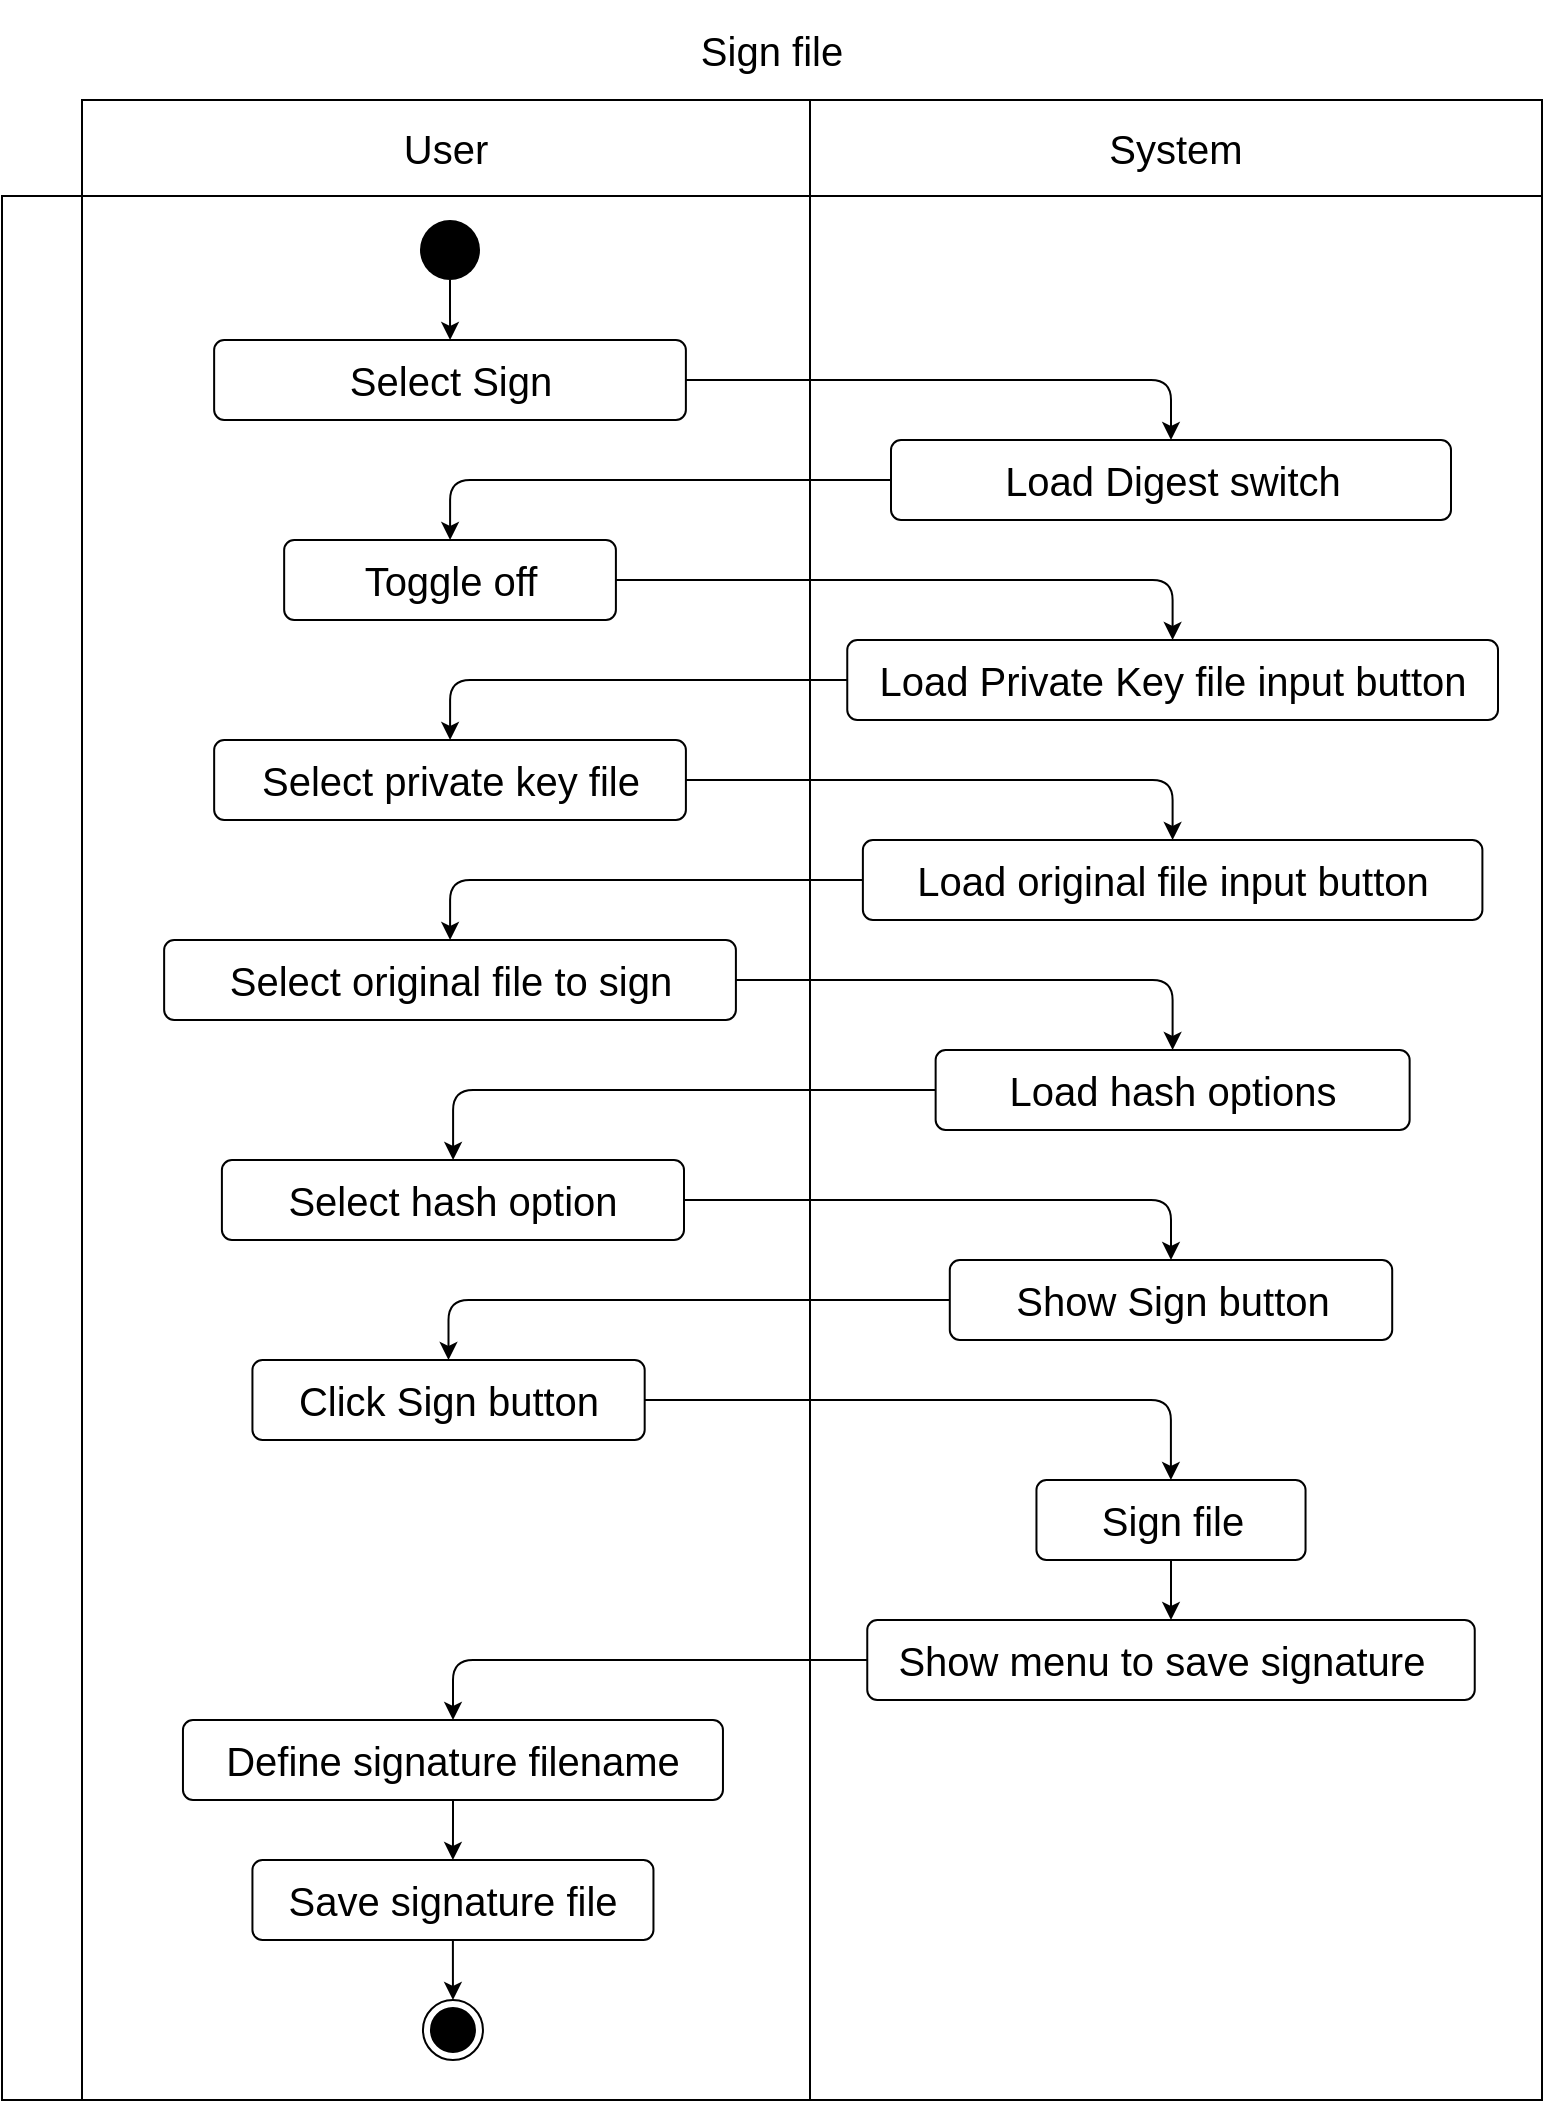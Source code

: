 <mxfile>
    <diagram id="S0ONuQezJMVLYbWS_PRb" name="Sign file">
        <mxGraphModel dx="750" dy="391" grid="1" gridSize="10" guides="1" tooltips="1" connect="1" arrows="1" fold="1" page="1" pageScale="1" pageWidth="827" pageHeight="1169" math="0" shadow="0">
            <root>
                <mxCell id="0"/>
                <mxCell id="1" parent="0"/>
                <mxCell id="2HTp7oejWxCe_oPyUhEQ-1" value="Sign file" style="shape=table;html=1;whiteSpace=wrap;startSize=50;container=1;collapsible=0;childLayout=tableLayout;fillColor=none;swimlaneFillColor=none;strokeColor=none;fontSize=20;" vertex="1" parent="1">
                    <mxGeometry x="29" y="40" width="770" height="1050.0" as="geometry"/>
                </mxCell>
                <mxCell id="2HTp7oejWxCe_oPyUhEQ-2" value="" style="shape=partialRectangle;html=1;whiteSpace=wrap;collapsible=0;dropTarget=0;pointerEvents=0;fillColor=none;top=0;left=0;bottom=0;right=0;points=[[0,0.5],[1,0.5]];portConstraint=eastwest;strokeColor=none;fontSize=20;" vertex="1" parent="2HTp7oejWxCe_oPyUhEQ-1">
                    <mxGeometry y="50" width="770" height="48" as="geometry"/>
                </mxCell>
                <mxCell id="2HTp7oejWxCe_oPyUhEQ-3" value="" style="shape=partialRectangle;html=1;whiteSpace=wrap;connectable=0;fillColor=none;top=1;left=1;bottom=1;right=1;overflow=hidden;strokeColor=none;fontSize=20;" vertex="1" parent="2HTp7oejWxCe_oPyUhEQ-2">
                    <mxGeometry width="40" height="48" as="geometry"/>
                </mxCell>
                <mxCell id="2HTp7oejWxCe_oPyUhEQ-4" value="User" style="shape=partialRectangle;html=1;whiteSpace=wrap;connectable=0;fillColor=none;top=1;left=1;bottom=1;right=1;overflow=hidden;fontSize=20;" vertex="1" parent="2HTp7oejWxCe_oPyUhEQ-2">
                    <mxGeometry x="40" width="364" height="48" as="geometry"/>
                </mxCell>
                <mxCell id="2HTp7oejWxCe_oPyUhEQ-5" value="System" style="shape=partialRectangle;html=1;whiteSpace=wrap;connectable=0;fillColor=none;top=1;left=1;bottom=1;right=1;overflow=hidden;fontSize=20;" vertex="1" parent="2HTp7oejWxCe_oPyUhEQ-2">
                    <mxGeometry x="404" width="366" height="48" as="geometry"/>
                </mxCell>
                <mxCell id="2HTp7oejWxCe_oPyUhEQ-6" value="" style="shape=partialRectangle;html=1;whiteSpace=wrap;collapsible=0;dropTarget=0;pointerEvents=0;fillColor=none;top=1;left=1;bottom=1;right=1;points=[[0,0.5],[1,0.5]];portConstraint=eastwest;fontSize=20;" vertex="1" parent="2HTp7oejWxCe_oPyUhEQ-1">
                    <mxGeometry y="98" width="770" height="952" as="geometry"/>
                </mxCell>
                <mxCell id="2HTp7oejWxCe_oPyUhEQ-7" value="" style="shape=partialRectangle;html=1;whiteSpace=wrap;connectable=0;fillColor=none;top=1;left=1;bottom=1;right=1;overflow=hidden;horizontal=0;fontSize=20;" vertex="1" parent="2HTp7oejWxCe_oPyUhEQ-6">
                    <mxGeometry width="40" height="952" as="geometry"/>
                </mxCell>
                <mxCell id="2HTp7oejWxCe_oPyUhEQ-8" value="" style="shape=partialRectangle;html=1;whiteSpace=wrap;connectable=0;fillColor=none;top=1;left=1;bottom=1;right=1;overflow=hidden;fontSize=20;" vertex="1" parent="2HTp7oejWxCe_oPyUhEQ-6">
                    <mxGeometry x="40" width="364" height="952" as="geometry"/>
                </mxCell>
                <mxCell id="2HTp7oejWxCe_oPyUhEQ-9" value="" style="shape=partialRectangle;html=1;whiteSpace=wrap;connectable=0;fillColor=none;top=1;left=1;bottom=1;right=1;overflow=hidden;fontSize=20;" vertex="1" parent="2HTp7oejWxCe_oPyUhEQ-6">
                    <mxGeometry x="404" width="366" height="952" as="geometry"/>
                </mxCell>
                <mxCell id="2HTp7oejWxCe_oPyUhEQ-10" style="edgeStyle=orthogonalEdgeStyle;html=1;fontSize=20;" edge="1" parent="1" source="2HTp7oejWxCe_oPyUhEQ-11" target="2HTp7oejWxCe_oPyUhEQ-13">
                    <mxGeometry relative="1" as="geometry"/>
                </mxCell>
                <mxCell id="2HTp7oejWxCe_oPyUhEQ-11" value="Select Sign" style="html=1;align=center;verticalAlign=middle;rounded=1;absoluteArcSize=1;arcSize=10;dashed=0;fontSize=20;" vertex="1" parent="1">
                    <mxGeometry x="135.07" y="210" width="235.87" height="40" as="geometry"/>
                </mxCell>
                <mxCell id="2HTp7oejWxCe_oPyUhEQ-12" style="edgeStyle=orthogonalEdgeStyle;html=1;fontSize=20;" edge="1" parent="1" source="2HTp7oejWxCe_oPyUhEQ-13" target="2HTp7oejWxCe_oPyUhEQ-15">
                    <mxGeometry relative="1" as="geometry"/>
                </mxCell>
                <mxCell id="2HTp7oejWxCe_oPyUhEQ-13" value="Load Digest switch" style="html=1;align=center;verticalAlign=middle;rounded=1;absoluteArcSize=1;arcSize=10;dashed=0;fontSize=20;" vertex="1" parent="1">
                    <mxGeometry x="473.5" y="260" width="280" height="40" as="geometry"/>
                </mxCell>
                <mxCell id="2HTp7oejWxCe_oPyUhEQ-14" style="edgeStyle=orthogonalEdgeStyle;html=1;" edge="1" parent="1" source="2HTp7oejWxCe_oPyUhEQ-15" target="2HTp7oejWxCe_oPyUhEQ-30">
                    <mxGeometry relative="1" as="geometry"/>
                </mxCell>
                <mxCell id="2HTp7oejWxCe_oPyUhEQ-15" value="Toggle off" style="html=1;align=center;verticalAlign=middle;rounded=1;absoluteArcSize=1;arcSize=10;dashed=0;fontSize=20;" vertex="1" parent="1">
                    <mxGeometry x="170.08" y="310" width="165.87" height="40" as="geometry"/>
                </mxCell>
                <mxCell id="2HTp7oejWxCe_oPyUhEQ-16" style="edgeStyle=orthogonalEdgeStyle;html=1;" edge="1" parent="1" source="2HTp7oejWxCe_oPyUhEQ-17" target="2HTp7oejWxCe_oPyUhEQ-19">
                    <mxGeometry relative="1" as="geometry"/>
                </mxCell>
                <mxCell id="2HTp7oejWxCe_oPyUhEQ-17" value="Load original file input button" style="html=1;align=center;verticalAlign=middle;rounded=1;absoluteArcSize=1;arcSize=10;dashed=0;fontSize=20;" vertex="1" parent="1">
                    <mxGeometry x="459.44" y="460" width="309.76" height="40" as="geometry"/>
                </mxCell>
                <mxCell id="2HTp7oejWxCe_oPyUhEQ-18" style="edgeStyle=orthogonalEdgeStyle;html=1;fontSize=20;" edge="1" parent="1" source="2HTp7oejWxCe_oPyUhEQ-19" target="2HTp7oejWxCe_oPyUhEQ-21">
                    <mxGeometry relative="1" as="geometry"/>
                </mxCell>
                <mxCell id="2HTp7oejWxCe_oPyUhEQ-19" value="Select original file to sign" style="html=1;align=center;verticalAlign=middle;rounded=1;absoluteArcSize=1;arcSize=10;dashed=0;fontSize=20;" vertex="1" parent="1">
                    <mxGeometry x="110.07" y="510" width="285.88" height="40" as="geometry"/>
                </mxCell>
                <mxCell id="2HTp7oejWxCe_oPyUhEQ-20" style="edgeStyle=orthogonalEdgeStyle;html=1;fontSize=20;" edge="1" parent="1" source="2HTp7oejWxCe_oPyUhEQ-21" target="2HTp7oejWxCe_oPyUhEQ-23">
                    <mxGeometry relative="1" as="geometry"/>
                </mxCell>
                <mxCell id="2HTp7oejWxCe_oPyUhEQ-21" value="Load hash options" style="html=1;align=center;verticalAlign=middle;rounded=1;absoluteArcSize=1;arcSize=10;dashed=0;fontSize=20;" vertex="1" parent="1">
                    <mxGeometry x="495.82" y="565" width="237" height="40" as="geometry"/>
                </mxCell>
                <mxCell id="2HTp7oejWxCe_oPyUhEQ-35" style="edgeStyle=orthogonalEdgeStyle;html=1;" edge="1" parent="1" source="2HTp7oejWxCe_oPyUhEQ-23" target="2HTp7oejWxCe_oPyUhEQ-34">
                    <mxGeometry relative="1" as="geometry"/>
                </mxCell>
                <mxCell id="2HTp7oejWxCe_oPyUhEQ-23" value="Select hash option" style="html=1;align=center;verticalAlign=middle;rounded=1;absoluteArcSize=1;arcSize=10;dashed=0;fontSize=20;" vertex="1" parent="1">
                    <mxGeometry x="138.95" y="620" width="231.05" height="40" as="geometry"/>
                </mxCell>
                <mxCell id="2HTp7oejWxCe_oPyUhEQ-24" style="edgeStyle=orthogonalEdgeStyle;html=1;fontSize=20;" edge="1" parent="1" source="2HTp7oejWxCe_oPyUhEQ-25" target="2HTp7oejWxCe_oPyUhEQ-28">
                    <mxGeometry relative="1" as="geometry">
                        <mxPoint x="253" y="780" as="targetPoint"/>
                    </mxGeometry>
                </mxCell>
                <mxCell id="2HTp7oejWxCe_oPyUhEQ-25" value="Save signature file" style="html=1;align=center;verticalAlign=middle;rounded=1;absoluteArcSize=1;arcSize=10;dashed=0;fontSize=20;" vertex="1" parent="1">
                    <mxGeometry x="154.22" y="970" width="200.51" height="40" as="geometry"/>
                </mxCell>
                <mxCell id="2HTp7oejWxCe_oPyUhEQ-26" style="edgeStyle=orthogonalEdgeStyle;html=1;fontSize=20;" edge="1" parent="1" source="2HTp7oejWxCe_oPyUhEQ-27" target="2HTp7oejWxCe_oPyUhEQ-11">
                    <mxGeometry relative="1" as="geometry"/>
                </mxCell>
                <mxCell id="2HTp7oejWxCe_oPyUhEQ-27" value="" style="ellipse;fillColor=#000000;strokeColor=none;fontSize=20;" vertex="1" parent="1">
                    <mxGeometry x="238" y="150" width="30" height="30" as="geometry"/>
                </mxCell>
                <mxCell id="2HTp7oejWxCe_oPyUhEQ-28" value="" style="ellipse;html=1;shape=endState;fillColor=#000000;strokeColor=#000000;fontSize=20;" vertex="1" parent="1">
                    <mxGeometry x="239.48" y="1040" width="30" height="30" as="geometry"/>
                </mxCell>
                <mxCell id="2HTp7oejWxCe_oPyUhEQ-29" style="edgeStyle=orthogonalEdgeStyle;html=1;" edge="1" parent="1" source="2HTp7oejWxCe_oPyUhEQ-30" target="2HTp7oejWxCe_oPyUhEQ-32">
                    <mxGeometry relative="1" as="geometry"/>
                </mxCell>
                <mxCell id="2HTp7oejWxCe_oPyUhEQ-30" value="Load Private Key file input button" style="html=1;align=center;verticalAlign=middle;rounded=1;absoluteArcSize=1;arcSize=10;dashed=0;fontSize=20;" vertex="1" parent="1">
                    <mxGeometry x="451.63" y="360" width="325.37" height="40" as="geometry"/>
                </mxCell>
                <mxCell id="2HTp7oejWxCe_oPyUhEQ-31" style="edgeStyle=orthogonalEdgeStyle;html=1;" edge="1" parent="1" source="2HTp7oejWxCe_oPyUhEQ-32" target="2HTp7oejWxCe_oPyUhEQ-17">
                    <mxGeometry relative="1" as="geometry"/>
                </mxCell>
                <mxCell id="2HTp7oejWxCe_oPyUhEQ-32" value="Select private key file" style="html=1;align=center;verticalAlign=middle;rounded=1;absoluteArcSize=1;arcSize=10;dashed=0;fontSize=20;" vertex="1" parent="1">
                    <mxGeometry x="135.08" y="410" width="235.87" height="40" as="geometry"/>
                </mxCell>
                <mxCell id="2HTp7oejWxCe_oPyUhEQ-37" style="edgeStyle=orthogonalEdgeStyle;html=1;" edge="1" parent="1" source="2HTp7oejWxCe_oPyUhEQ-34" target="2HTp7oejWxCe_oPyUhEQ-36">
                    <mxGeometry relative="1" as="geometry"/>
                </mxCell>
                <mxCell id="2HTp7oejWxCe_oPyUhEQ-34" value="Show Sign button" style="html=1;align=center;verticalAlign=middle;rounded=1;absoluteArcSize=1;arcSize=10;dashed=0;fontSize=20;" vertex="1" parent="1">
                    <mxGeometry x="502.9" y="670" width="221.2" height="40" as="geometry"/>
                </mxCell>
                <mxCell id="XYLOsNMyT7oge1Cqr6dG-4" style="edgeStyle=orthogonalEdgeStyle;html=1;" edge="1" parent="1" source="2HTp7oejWxCe_oPyUhEQ-36" target="XYLOsNMyT7oge1Cqr6dG-2">
                    <mxGeometry relative="1" as="geometry"/>
                </mxCell>
                <mxCell id="2HTp7oejWxCe_oPyUhEQ-36" value="Click Sign button" style="html=1;align=center;verticalAlign=middle;rounded=1;absoluteArcSize=1;arcSize=10;dashed=0;fontSize=20;" vertex="1" parent="1">
                    <mxGeometry x="154.22" y="720" width="196.12" height="40" as="geometry"/>
                </mxCell>
                <mxCell id="2HTp7oejWxCe_oPyUhEQ-42" style="edgeStyle=orthogonalEdgeStyle;html=1;" edge="1" parent="1" source="2HTp7oejWxCe_oPyUhEQ-38" target="2HTp7oejWxCe_oPyUhEQ-40">
                    <mxGeometry relative="1" as="geometry"/>
                </mxCell>
                <mxCell id="2HTp7oejWxCe_oPyUhEQ-38" value="Show menu to save signature&amp;nbsp;&amp;nbsp;" style="html=1;align=center;verticalAlign=middle;rounded=1;absoluteArcSize=1;arcSize=10;dashed=0;fontSize=20;" vertex="1" parent="1">
                    <mxGeometry x="461.63" y="850" width="303.74" height="40" as="geometry"/>
                </mxCell>
                <mxCell id="2HTp7oejWxCe_oPyUhEQ-43" style="edgeStyle=orthogonalEdgeStyle;html=1;" edge="1" parent="1" source="2HTp7oejWxCe_oPyUhEQ-40" target="2HTp7oejWxCe_oPyUhEQ-25">
                    <mxGeometry relative="1" as="geometry"/>
                </mxCell>
                <mxCell id="2HTp7oejWxCe_oPyUhEQ-40" value="Define signature filename" style="html=1;align=center;verticalAlign=middle;rounded=1;absoluteArcSize=1;arcSize=10;dashed=0;fontSize=20;" vertex="1" parent="1">
                    <mxGeometry x="119.48" y="900" width="270" height="40" as="geometry"/>
                </mxCell>
                <mxCell id="XYLOsNMyT7oge1Cqr6dG-5" style="edgeStyle=orthogonalEdgeStyle;html=1;" edge="1" parent="1" source="XYLOsNMyT7oge1Cqr6dG-2" target="2HTp7oejWxCe_oPyUhEQ-38">
                    <mxGeometry relative="1" as="geometry"/>
                </mxCell>
                <mxCell id="XYLOsNMyT7oge1Cqr6dG-2" value="Sign file" style="html=1;align=center;verticalAlign=middle;rounded=1;absoluteArcSize=1;arcSize=10;dashed=0;fontSize=20;" vertex="1" parent="1">
                    <mxGeometry x="546.23" y="780" width="134.54" height="40" as="geometry"/>
                </mxCell>
            </root>
        </mxGraphModel>
    </diagram>
    <diagram id="FvWnf0cKbcyvASx1ReAd" name="Sign digest">
        <mxGraphModel dx="750" dy="391" grid="1" gridSize="10" guides="1" tooltips="1" connect="1" arrows="1" fold="1" page="1" pageScale="1" pageWidth="827" pageHeight="1169" math="0" shadow="0">
            <root>
                <mxCell id="2vuRd4pGYxGdARdQ5-iD-0"/>
                <mxCell id="2vuRd4pGYxGdARdQ5-iD-1" parent="2vuRd4pGYxGdARdQ5-iD-0"/>
                <mxCell id="bgFmFHcLib7zpw4xfmfq-0" value="Sign digest" style="shape=table;html=1;whiteSpace=wrap;startSize=50;container=1;collapsible=0;childLayout=tableLayout;fillColor=none;swimlaneFillColor=none;strokeColor=none;fontSize=20;" vertex="1" parent="2vuRd4pGYxGdARdQ5-iD-1">
                    <mxGeometry x="29" y="40" width="770" height="1050" as="geometry"/>
                </mxCell>
                <mxCell id="bgFmFHcLib7zpw4xfmfq-1" value="" style="shape=partialRectangle;html=1;whiteSpace=wrap;collapsible=0;dropTarget=0;pointerEvents=0;fillColor=none;top=0;left=0;bottom=0;right=0;points=[[0,0.5],[1,0.5]];portConstraint=eastwest;strokeColor=none;fontSize=20;" vertex="1" parent="bgFmFHcLib7zpw4xfmfq-0">
                    <mxGeometry y="50" width="770" height="48" as="geometry"/>
                </mxCell>
                <mxCell id="bgFmFHcLib7zpw4xfmfq-2" value="" style="shape=partialRectangle;html=1;whiteSpace=wrap;connectable=0;fillColor=none;top=1;left=1;bottom=1;right=1;overflow=hidden;strokeColor=none;fontSize=20;" vertex="1" parent="bgFmFHcLib7zpw4xfmfq-1">
                    <mxGeometry width="40" height="48" as="geometry"/>
                </mxCell>
                <mxCell id="bgFmFHcLib7zpw4xfmfq-3" value="User" style="shape=partialRectangle;html=1;whiteSpace=wrap;connectable=0;fillColor=none;top=1;left=1;bottom=1;right=1;overflow=hidden;fontSize=20;" vertex="1" parent="bgFmFHcLib7zpw4xfmfq-1">
                    <mxGeometry x="40" width="364" height="48" as="geometry"/>
                </mxCell>
                <mxCell id="bgFmFHcLib7zpw4xfmfq-4" value="System" style="shape=partialRectangle;html=1;whiteSpace=wrap;connectable=0;fillColor=none;top=1;left=1;bottom=1;right=1;overflow=hidden;fontSize=20;" vertex="1" parent="bgFmFHcLib7zpw4xfmfq-1">
                    <mxGeometry x="404" width="366" height="48" as="geometry"/>
                </mxCell>
                <mxCell id="bgFmFHcLib7zpw4xfmfq-5" value="" style="shape=partialRectangle;html=1;whiteSpace=wrap;collapsible=0;dropTarget=0;pointerEvents=0;fillColor=none;top=1;left=1;bottom=1;right=1;points=[[0,0.5],[1,0.5]];portConstraint=eastwest;fontSize=20;" vertex="1" parent="bgFmFHcLib7zpw4xfmfq-0">
                    <mxGeometry y="98" width="770" height="952" as="geometry"/>
                </mxCell>
                <mxCell id="bgFmFHcLib7zpw4xfmfq-6" value="" style="shape=partialRectangle;html=1;whiteSpace=wrap;connectable=0;fillColor=none;top=1;left=1;bottom=1;right=1;overflow=hidden;horizontal=0;fontSize=20;" vertex="1" parent="bgFmFHcLib7zpw4xfmfq-5">
                    <mxGeometry width="40" height="952" as="geometry"/>
                </mxCell>
                <mxCell id="bgFmFHcLib7zpw4xfmfq-7" value="" style="shape=partialRectangle;html=1;whiteSpace=wrap;connectable=0;fillColor=none;top=1;left=1;bottom=1;right=1;overflow=hidden;fontSize=20;" vertex="1" parent="bgFmFHcLib7zpw4xfmfq-5">
                    <mxGeometry x="40" width="364" height="952" as="geometry"/>
                </mxCell>
                <mxCell id="bgFmFHcLib7zpw4xfmfq-8" value="" style="shape=partialRectangle;html=1;whiteSpace=wrap;connectable=0;fillColor=none;top=1;left=1;bottom=1;right=1;overflow=hidden;fontSize=20;" vertex="1" parent="bgFmFHcLib7zpw4xfmfq-5">
                    <mxGeometry x="404" width="366" height="952" as="geometry"/>
                </mxCell>
                <mxCell id="bgFmFHcLib7zpw4xfmfq-9" style="edgeStyle=orthogonalEdgeStyle;html=1;fontSize=20;" edge="1" parent="2vuRd4pGYxGdARdQ5-iD-1" source="bgFmFHcLib7zpw4xfmfq-10" target="bgFmFHcLib7zpw4xfmfq-12">
                    <mxGeometry relative="1" as="geometry"/>
                </mxCell>
                <mxCell id="bgFmFHcLib7zpw4xfmfq-10" value="Select Sign" style="html=1;align=center;verticalAlign=middle;rounded=1;absoluteArcSize=1;arcSize=10;dashed=0;fontSize=20;" vertex="1" parent="2vuRd4pGYxGdARdQ5-iD-1">
                    <mxGeometry x="135.07" y="210" width="235.87" height="40" as="geometry"/>
                </mxCell>
                <mxCell id="bgFmFHcLib7zpw4xfmfq-11" style="edgeStyle=orthogonalEdgeStyle;html=1;fontSize=20;" edge="1" parent="2vuRd4pGYxGdARdQ5-iD-1" source="bgFmFHcLib7zpw4xfmfq-12" target="bgFmFHcLib7zpw4xfmfq-14">
                    <mxGeometry relative="1" as="geometry"/>
                </mxCell>
                <mxCell id="bgFmFHcLib7zpw4xfmfq-12" value="Load Digest switch" style="html=1;align=center;verticalAlign=middle;rounded=1;absoluteArcSize=1;arcSize=10;dashed=0;fontSize=20;" vertex="1" parent="2vuRd4pGYxGdARdQ5-iD-1">
                    <mxGeometry x="473.5" y="260" width="280" height="40" as="geometry"/>
                </mxCell>
                <mxCell id="bgFmFHcLib7zpw4xfmfq-13" style="edgeStyle=orthogonalEdgeStyle;html=1;" edge="1" parent="2vuRd4pGYxGdARdQ5-iD-1" source="bgFmFHcLib7zpw4xfmfq-14" target="bgFmFHcLib7zpw4xfmfq-29">
                    <mxGeometry relative="1" as="geometry"/>
                </mxCell>
                <mxCell id="bgFmFHcLib7zpw4xfmfq-14" value="Toggle on" style="html=1;align=center;verticalAlign=middle;rounded=1;absoluteArcSize=1;arcSize=10;dashed=0;fontSize=20;" vertex="1" parent="2vuRd4pGYxGdARdQ5-iD-1">
                    <mxGeometry x="170.08" y="310" width="165.87" height="40" as="geometry"/>
                </mxCell>
                <mxCell id="bgFmFHcLib7zpw4xfmfq-15" style="edgeStyle=orthogonalEdgeStyle;html=1;" edge="1" parent="2vuRd4pGYxGdARdQ5-iD-1" source="bgFmFHcLib7zpw4xfmfq-16" target="bgFmFHcLib7zpw4xfmfq-18">
                    <mxGeometry relative="1" as="geometry"/>
                </mxCell>
                <mxCell id="bgFmFHcLib7zpw4xfmfq-16" value="Load digest file input button" style="html=1;align=center;verticalAlign=middle;rounded=1;absoluteArcSize=1;arcSize=10;dashed=0;fontSize=20;" vertex="1" parent="2vuRd4pGYxGdARdQ5-iD-1">
                    <mxGeometry x="459.44" y="460" width="309.76" height="40" as="geometry"/>
                </mxCell>
                <mxCell id="bgFmFHcLib7zpw4xfmfq-17" style="edgeStyle=orthogonalEdgeStyle;html=1;fontSize=20;" edge="1" parent="2vuRd4pGYxGdARdQ5-iD-1" source="bgFmFHcLib7zpw4xfmfq-18" target="bgFmFHcLib7zpw4xfmfq-20">
                    <mxGeometry relative="1" as="geometry"/>
                </mxCell>
                <mxCell id="bgFmFHcLib7zpw4xfmfq-18" value="Select digest file to sign" style="html=1;align=center;verticalAlign=middle;rounded=1;absoluteArcSize=1;arcSize=10;dashed=0;fontSize=20;" vertex="1" parent="2vuRd4pGYxGdARdQ5-iD-1">
                    <mxGeometry x="110.07" y="510" width="285.88" height="40" as="geometry"/>
                </mxCell>
                <mxCell id="bgFmFHcLib7zpw4xfmfq-19" style="edgeStyle=orthogonalEdgeStyle;html=1;fontSize=20;" edge="1" parent="2vuRd4pGYxGdARdQ5-iD-1" source="bgFmFHcLib7zpw4xfmfq-20" target="bgFmFHcLib7zpw4xfmfq-22">
                    <mxGeometry relative="1" as="geometry"/>
                </mxCell>
                <mxCell id="bgFmFHcLib7zpw4xfmfq-20" value="Load hash options" style="html=1;align=center;verticalAlign=middle;rounded=1;absoluteArcSize=1;arcSize=10;dashed=0;fontSize=20;" vertex="1" parent="2vuRd4pGYxGdARdQ5-iD-1">
                    <mxGeometry x="495.82" y="565" width="237" height="40" as="geometry"/>
                </mxCell>
                <mxCell id="bgFmFHcLib7zpw4xfmfq-21" style="edgeStyle=orthogonalEdgeStyle;html=1;" edge="1" parent="2vuRd4pGYxGdARdQ5-iD-1" source="bgFmFHcLib7zpw4xfmfq-22" target="bgFmFHcLib7zpw4xfmfq-33">
                    <mxGeometry relative="1" as="geometry"/>
                </mxCell>
                <mxCell id="bgFmFHcLib7zpw4xfmfq-22" value="Select hash option" style="html=1;align=center;verticalAlign=middle;rounded=1;absoluteArcSize=1;arcSize=10;dashed=0;fontSize=20;" vertex="1" parent="2vuRd4pGYxGdARdQ5-iD-1">
                    <mxGeometry x="138.95" y="620" width="231.05" height="40" as="geometry"/>
                </mxCell>
                <mxCell id="bgFmFHcLib7zpw4xfmfq-23" style="edgeStyle=orthogonalEdgeStyle;html=1;fontSize=20;" edge="1" parent="2vuRd4pGYxGdARdQ5-iD-1" source="bgFmFHcLib7zpw4xfmfq-24" target="bgFmFHcLib7zpw4xfmfq-27">
                    <mxGeometry relative="1" as="geometry">
                        <mxPoint x="253" y="780" as="targetPoint"/>
                    </mxGeometry>
                </mxCell>
                <mxCell id="bgFmFHcLib7zpw4xfmfq-24" value="Save signature file" style="html=1;align=center;verticalAlign=middle;rounded=1;absoluteArcSize=1;arcSize=10;dashed=0;fontSize=20;" vertex="1" parent="2vuRd4pGYxGdARdQ5-iD-1">
                    <mxGeometry x="154.22" y="960" width="200.51" height="40" as="geometry"/>
                </mxCell>
                <mxCell id="bgFmFHcLib7zpw4xfmfq-25" style="edgeStyle=orthogonalEdgeStyle;html=1;fontSize=20;" edge="1" parent="2vuRd4pGYxGdARdQ5-iD-1" source="bgFmFHcLib7zpw4xfmfq-26" target="bgFmFHcLib7zpw4xfmfq-10">
                    <mxGeometry relative="1" as="geometry"/>
                </mxCell>
                <mxCell id="bgFmFHcLib7zpw4xfmfq-26" value="" style="ellipse;fillColor=#000000;strokeColor=none;fontSize=20;" vertex="1" parent="2vuRd4pGYxGdARdQ5-iD-1">
                    <mxGeometry x="238" y="150" width="30" height="30" as="geometry"/>
                </mxCell>
                <mxCell id="bgFmFHcLib7zpw4xfmfq-27" value="" style="ellipse;html=1;shape=endState;fillColor=#000000;strokeColor=#000000;fontSize=20;" vertex="1" parent="2vuRd4pGYxGdARdQ5-iD-1">
                    <mxGeometry x="239.48" y="1040" width="30" height="30" as="geometry"/>
                </mxCell>
                <mxCell id="bgFmFHcLib7zpw4xfmfq-28" style="edgeStyle=orthogonalEdgeStyle;html=1;" edge="1" parent="2vuRd4pGYxGdARdQ5-iD-1" source="bgFmFHcLib7zpw4xfmfq-29" target="bgFmFHcLib7zpw4xfmfq-31">
                    <mxGeometry relative="1" as="geometry"/>
                </mxCell>
                <mxCell id="bgFmFHcLib7zpw4xfmfq-29" value="Load Private Key file input button" style="html=1;align=center;verticalAlign=middle;rounded=1;absoluteArcSize=1;arcSize=10;dashed=0;fontSize=20;" vertex="1" parent="2vuRd4pGYxGdARdQ5-iD-1">
                    <mxGeometry x="451.63" y="360" width="325.37" height="40" as="geometry"/>
                </mxCell>
                <mxCell id="bgFmFHcLib7zpw4xfmfq-30" style="edgeStyle=orthogonalEdgeStyle;html=1;" edge="1" parent="2vuRd4pGYxGdARdQ5-iD-1" source="bgFmFHcLib7zpw4xfmfq-31" target="bgFmFHcLib7zpw4xfmfq-16">
                    <mxGeometry relative="1" as="geometry"/>
                </mxCell>
                <mxCell id="bgFmFHcLib7zpw4xfmfq-31" value="Select private key file" style="html=1;align=center;verticalAlign=middle;rounded=1;absoluteArcSize=1;arcSize=10;dashed=0;fontSize=20;" vertex="1" parent="2vuRd4pGYxGdARdQ5-iD-1">
                    <mxGeometry x="135.08" y="410" width="235.87" height="40" as="geometry"/>
                </mxCell>
                <mxCell id="bgFmFHcLib7zpw4xfmfq-32" style="edgeStyle=orthogonalEdgeStyle;html=1;" edge="1" parent="2vuRd4pGYxGdARdQ5-iD-1" source="bgFmFHcLib7zpw4xfmfq-33" target="bgFmFHcLib7zpw4xfmfq-35">
                    <mxGeometry relative="1" as="geometry"/>
                </mxCell>
                <mxCell id="bgFmFHcLib7zpw4xfmfq-33" value="Show Sign button" style="html=1;align=center;verticalAlign=middle;rounded=1;absoluteArcSize=1;arcSize=10;dashed=0;fontSize=20;" vertex="1" parent="2vuRd4pGYxGdARdQ5-iD-1">
                    <mxGeometry x="502.9" y="670" width="221.2" height="40" as="geometry"/>
                </mxCell>
                <mxCell id="bgFmFHcLib7zpw4xfmfq-44" style="edgeStyle=orthogonalEdgeStyle;html=1;" edge="1" parent="2vuRd4pGYxGdARdQ5-iD-1" source="bgFmFHcLib7zpw4xfmfq-35" target="bgFmFHcLib7zpw4xfmfq-40">
                    <mxGeometry relative="1" as="geometry"/>
                </mxCell>
                <mxCell id="bgFmFHcLib7zpw4xfmfq-35" value="Click Sign button" style="html=1;align=center;verticalAlign=middle;rounded=1;absoluteArcSize=1;arcSize=10;dashed=0;fontSize=20;" vertex="1" parent="2vuRd4pGYxGdARdQ5-iD-1">
                    <mxGeometry x="154.22" y="720" width="196.12" height="40" as="geometry"/>
                </mxCell>
                <mxCell id="bgFmFHcLib7zpw4xfmfq-45" style="edgeStyle=orthogonalEdgeStyle;html=1;" edge="1" parent="2vuRd4pGYxGdARdQ5-iD-1" source="bgFmFHcLib7zpw4xfmfq-37" target="bgFmFHcLib7zpw4xfmfq-39">
                    <mxGeometry relative="1" as="geometry"/>
                </mxCell>
                <mxCell id="bgFmFHcLib7zpw4xfmfq-37" value="Show menu to save signature&amp;nbsp;&amp;nbsp;" style="html=1;align=center;verticalAlign=middle;rounded=1;absoluteArcSize=1;arcSize=10;dashed=0;fontSize=20;" vertex="1" parent="2vuRd4pGYxGdARdQ5-iD-1">
                    <mxGeometry x="462.45" y="840" width="303.74" height="40" as="geometry"/>
                </mxCell>
                <mxCell id="bgFmFHcLib7zpw4xfmfq-38" style="edgeStyle=orthogonalEdgeStyle;html=1;" edge="1" parent="2vuRd4pGYxGdARdQ5-iD-1" source="bgFmFHcLib7zpw4xfmfq-39" target="bgFmFHcLib7zpw4xfmfq-24">
                    <mxGeometry relative="1" as="geometry"/>
                </mxCell>
                <mxCell id="bgFmFHcLib7zpw4xfmfq-39" value="Define signature filename" style="html=1;align=center;verticalAlign=middle;rounded=1;absoluteArcSize=1;arcSize=10;dashed=0;fontSize=20;" vertex="1" parent="2vuRd4pGYxGdARdQ5-iD-1">
                    <mxGeometry x="119.48" y="890" width="270" height="40" as="geometry"/>
                </mxCell>
                <mxCell id="bgFmFHcLib7zpw4xfmfq-43" style="edgeStyle=orthogonalEdgeStyle;html=1;" edge="1" parent="2vuRd4pGYxGdARdQ5-iD-1" source="bgFmFHcLib7zpw4xfmfq-40" target="bgFmFHcLib7zpw4xfmfq-37">
                    <mxGeometry relative="1" as="geometry"/>
                </mxCell>
                <mxCell id="bgFmFHcLib7zpw4xfmfq-40" value="Sign digest&amp;nbsp;&amp;nbsp;" style="html=1;align=center;verticalAlign=middle;rounded=1;absoluteArcSize=1;arcSize=10;dashed=0;fontSize=20;" vertex="1" parent="2vuRd4pGYxGdARdQ5-iD-1">
                    <mxGeometry x="519.32" y="770" width="188.37" height="40" as="geometry"/>
                </mxCell>
            </root>
        </mxGraphModel>
    </diagram>
</mxfile>